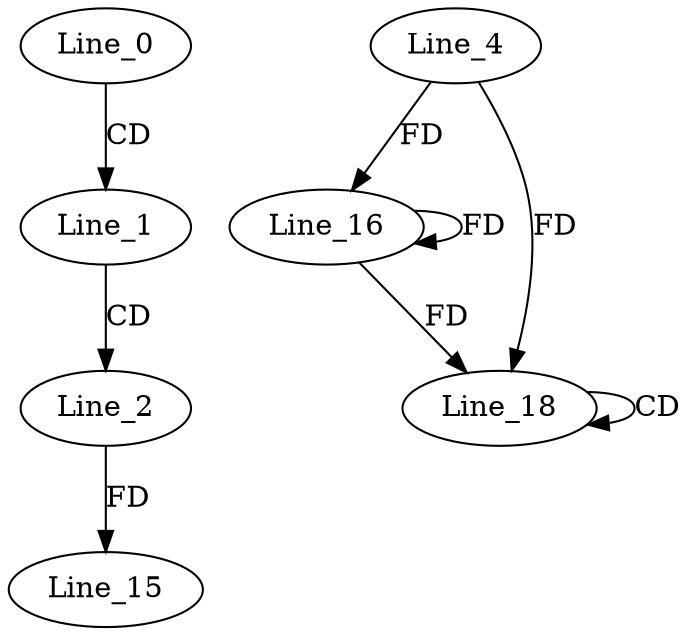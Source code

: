 digraph G {
  Line_0;
  Line_1;
  Line_2;
  Line_15;
  Line_4;
  Line_16;
  Line_16;
  Line_18;
  Line_18;
  Line_0 -> Line_1 [ label="CD" ];
  Line_1 -> Line_2 [ label="CD" ];
  Line_2 -> Line_15 [ label="FD" ];
  Line_4 -> Line_16 [ label="FD" ];
  Line_16 -> Line_16 [ label="FD" ];
  Line_18 -> Line_18 [ label="CD" ];
  Line_4 -> Line_18 [ label="FD" ];
  Line_16 -> Line_18 [ label="FD" ];
}
